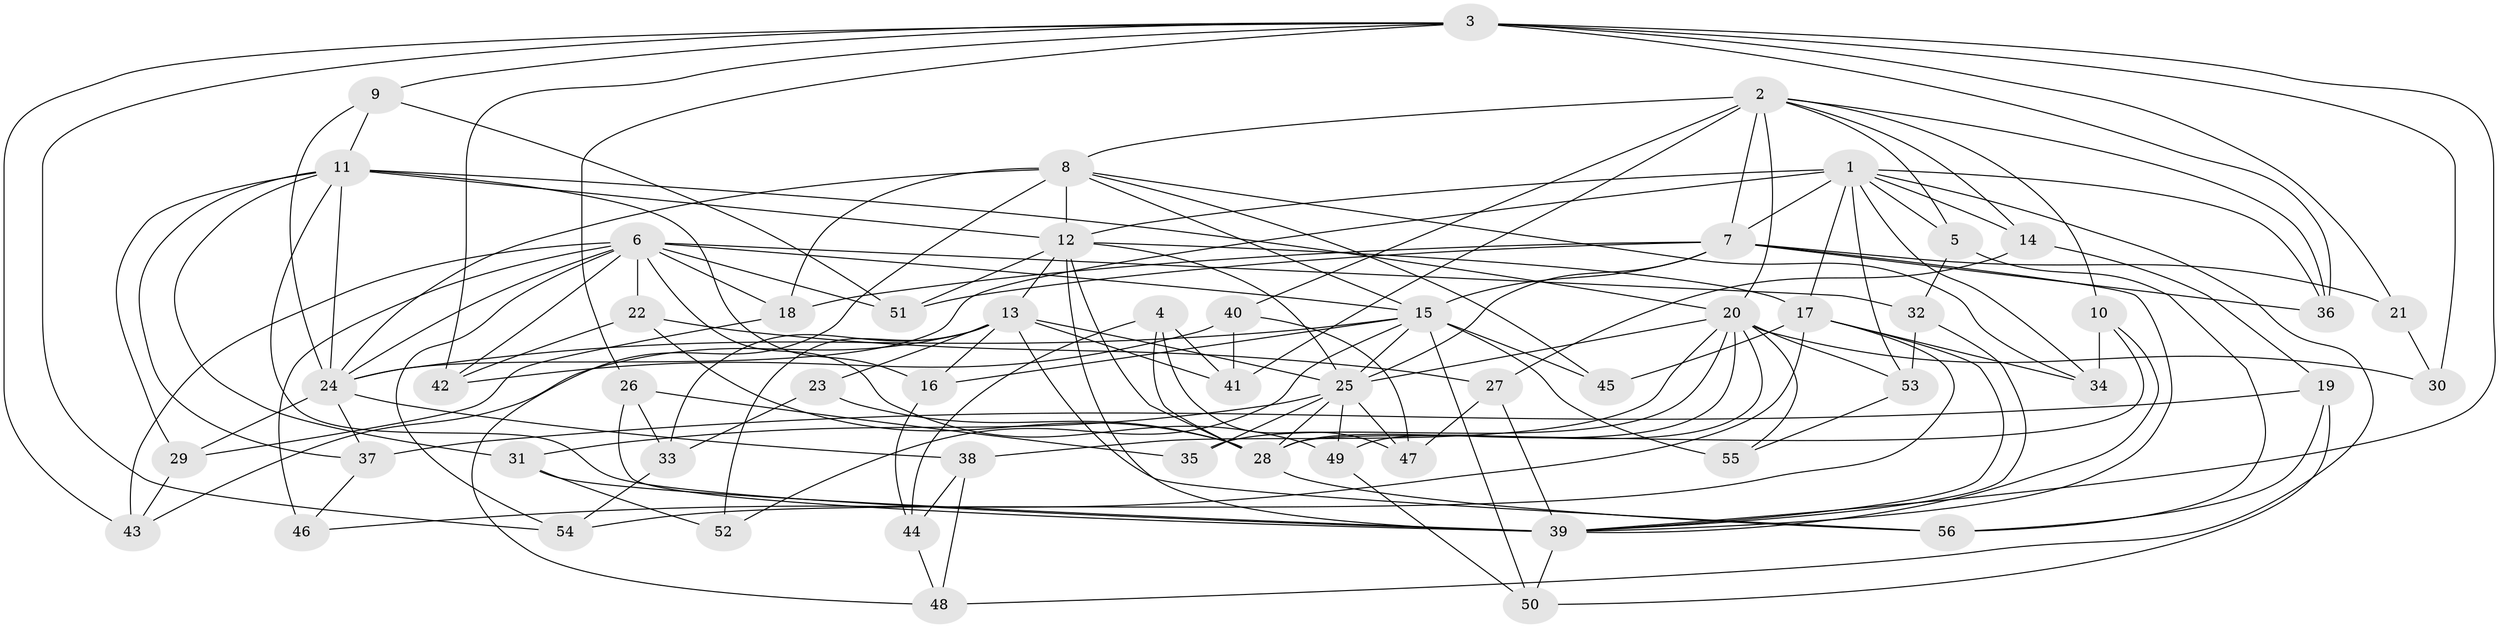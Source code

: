 // original degree distribution, {4: 1.0}
// Generated by graph-tools (version 1.1) at 2025/38/03/09/25 02:38:02]
// undirected, 56 vertices, 150 edges
graph export_dot {
graph [start="1"]
  node [color=gray90,style=filled];
  1;
  2;
  3;
  4;
  5;
  6;
  7;
  8;
  9;
  10;
  11;
  12;
  13;
  14;
  15;
  16;
  17;
  18;
  19;
  20;
  21;
  22;
  23;
  24;
  25;
  26;
  27;
  28;
  29;
  30;
  31;
  32;
  33;
  34;
  35;
  36;
  37;
  38;
  39;
  40;
  41;
  42;
  43;
  44;
  45;
  46;
  47;
  48;
  49;
  50;
  51;
  52;
  53;
  54;
  55;
  56;
  1 -- 5 [weight=1.0];
  1 -- 7 [weight=1.0];
  1 -- 12 [weight=1.0];
  1 -- 14 [weight=1.0];
  1 -- 17 [weight=2.0];
  1 -- 24 [weight=2.0];
  1 -- 34 [weight=1.0];
  1 -- 36 [weight=1.0];
  1 -- 48 [weight=1.0];
  1 -- 53 [weight=1.0];
  2 -- 5 [weight=1.0];
  2 -- 7 [weight=1.0];
  2 -- 8 [weight=2.0];
  2 -- 10 [weight=1.0];
  2 -- 14 [weight=1.0];
  2 -- 20 [weight=1.0];
  2 -- 36 [weight=1.0];
  2 -- 40 [weight=1.0];
  2 -- 41 [weight=1.0];
  3 -- 9 [weight=1.0];
  3 -- 21 [weight=2.0];
  3 -- 26 [weight=1.0];
  3 -- 30 [weight=1.0];
  3 -- 36 [weight=1.0];
  3 -- 39 [weight=1.0];
  3 -- 42 [weight=1.0];
  3 -- 43 [weight=1.0];
  3 -- 54 [weight=1.0];
  4 -- 28 [weight=1.0];
  4 -- 41 [weight=1.0];
  4 -- 44 [weight=1.0];
  4 -- 47 [weight=1.0];
  5 -- 32 [weight=1.0];
  5 -- 56 [weight=1.0];
  6 -- 15 [weight=1.0];
  6 -- 18 [weight=1.0];
  6 -- 22 [weight=1.0];
  6 -- 24 [weight=1.0];
  6 -- 32 [weight=1.0];
  6 -- 42 [weight=1.0];
  6 -- 43 [weight=1.0];
  6 -- 46 [weight=2.0];
  6 -- 49 [weight=1.0];
  6 -- 51 [weight=1.0];
  6 -- 54 [weight=1.0];
  7 -- 15 [weight=2.0];
  7 -- 18 [weight=1.0];
  7 -- 21 [weight=1.0];
  7 -- 25 [weight=1.0];
  7 -- 36 [weight=1.0];
  7 -- 39 [weight=1.0];
  7 -- 51 [weight=1.0];
  8 -- 12 [weight=1.0];
  8 -- 15 [weight=1.0];
  8 -- 18 [weight=1.0];
  8 -- 24 [weight=1.0];
  8 -- 34 [weight=1.0];
  8 -- 45 [weight=2.0];
  8 -- 48 [weight=1.0];
  9 -- 11 [weight=1.0];
  9 -- 24 [weight=1.0];
  9 -- 51 [weight=1.0];
  10 -- 28 [weight=1.0];
  10 -- 34 [weight=1.0];
  10 -- 39 [weight=1.0];
  11 -- 12 [weight=1.0];
  11 -- 16 [weight=1.0];
  11 -- 20 [weight=2.0];
  11 -- 24 [weight=1.0];
  11 -- 29 [weight=1.0];
  11 -- 31 [weight=1.0];
  11 -- 37 [weight=1.0];
  11 -- 39 [weight=1.0];
  12 -- 13 [weight=2.0];
  12 -- 17 [weight=1.0];
  12 -- 25 [weight=2.0];
  12 -- 28 [weight=1.0];
  12 -- 39 [weight=2.0];
  12 -- 51 [weight=1.0];
  13 -- 16 [weight=1.0];
  13 -- 23 [weight=2.0];
  13 -- 25 [weight=1.0];
  13 -- 33 [weight=1.0];
  13 -- 41 [weight=1.0];
  13 -- 43 [weight=1.0];
  13 -- 52 [weight=2.0];
  13 -- 56 [weight=1.0];
  14 -- 19 [weight=1.0];
  14 -- 27 [weight=1.0];
  15 -- 16 [weight=1.0];
  15 -- 24 [weight=1.0];
  15 -- 25 [weight=1.0];
  15 -- 45 [weight=1.0];
  15 -- 50 [weight=1.0];
  15 -- 52 [weight=1.0];
  15 -- 55 [weight=2.0];
  16 -- 44 [weight=1.0];
  17 -- 34 [weight=1.0];
  17 -- 39 [weight=1.0];
  17 -- 45 [weight=1.0];
  17 -- 46 [weight=1.0];
  17 -- 54 [weight=1.0];
  18 -- 29 [weight=1.0];
  19 -- 37 [weight=1.0];
  19 -- 50 [weight=1.0];
  19 -- 56 [weight=1.0];
  20 -- 25 [weight=1.0];
  20 -- 28 [weight=1.0];
  20 -- 30 [weight=2.0];
  20 -- 35 [weight=1.0];
  20 -- 38 [weight=1.0];
  20 -- 49 [weight=1.0];
  20 -- 53 [weight=1.0];
  20 -- 55 [weight=1.0];
  21 -- 30 [weight=1.0];
  22 -- 27 [weight=1.0];
  22 -- 28 [weight=1.0];
  22 -- 42 [weight=1.0];
  23 -- 28 [weight=1.0];
  23 -- 33 [weight=1.0];
  24 -- 29 [weight=1.0];
  24 -- 37 [weight=1.0];
  24 -- 38 [weight=1.0];
  25 -- 28 [weight=1.0];
  25 -- 31 [weight=1.0];
  25 -- 35 [weight=2.0];
  25 -- 47 [weight=1.0];
  25 -- 49 [weight=1.0];
  26 -- 33 [weight=1.0];
  26 -- 35 [weight=1.0];
  26 -- 39 [weight=1.0];
  27 -- 39 [weight=1.0];
  27 -- 47 [weight=1.0];
  28 -- 56 [weight=1.0];
  29 -- 43 [weight=1.0];
  31 -- 39 [weight=1.0];
  31 -- 52 [weight=1.0];
  32 -- 39 [weight=1.0];
  32 -- 53 [weight=1.0];
  33 -- 54 [weight=1.0];
  37 -- 46 [weight=1.0];
  38 -- 44 [weight=1.0];
  38 -- 48 [weight=1.0];
  39 -- 50 [weight=1.0];
  40 -- 41 [weight=1.0];
  40 -- 42 [weight=1.0];
  40 -- 47 [weight=1.0];
  44 -- 48 [weight=1.0];
  49 -- 50 [weight=1.0];
  53 -- 55 [weight=1.0];
}
